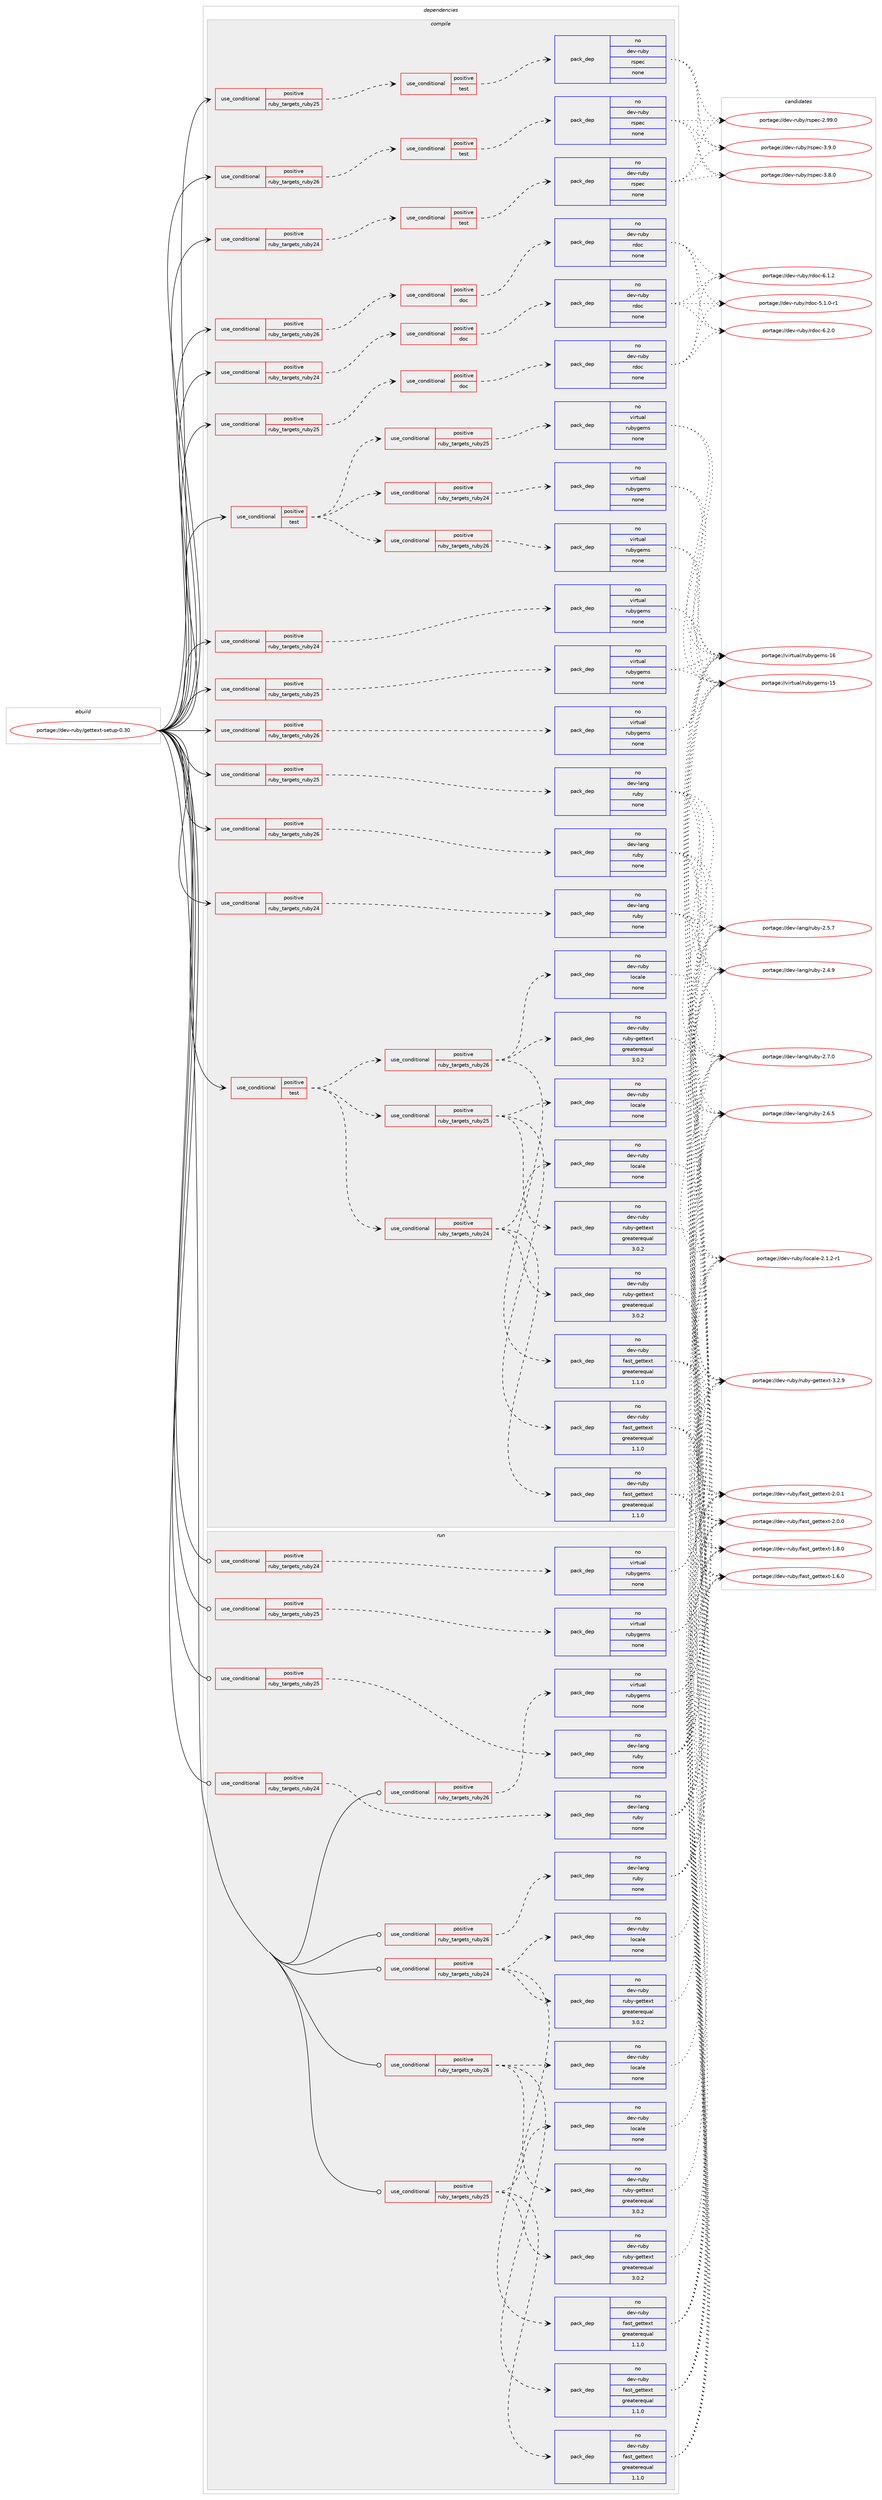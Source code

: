 digraph prolog {

# *************
# Graph options
# *************

newrank=true;
concentrate=true;
compound=true;
graph [rankdir=LR,fontname=Helvetica,fontsize=10,ranksep=1.5];#, ranksep=2.5, nodesep=0.2];
edge  [arrowhead=vee];
node  [fontname=Helvetica,fontsize=10];

# **********
# The ebuild
# **********

subgraph cluster_leftcol {
color=gray;
label=<<i>ebuild</i>>;
id [label="portage://dev-ruby/gettext-setup-0.30", color=red, width=4, href="../dev-ruby/gettext-setup-0.30.svg"];
}

# ****************
# The dependencies
# ****************

subgraph cluster_midcol {
color=gray;
label=<<i>dependencies</i>>;
subgraph cluster_compile {
fillcolor="#eeeeee";
style=filled;
label=<<i>compile</i>>;
subgraph cond86885 {
dependency355253 [label=<<TABLE BORDER="0" CELLBORDER="1" CELLSPACING="0" CELLPADDING="4"><TR><TD ROWSPAN="3" CELLPADDING="10">use_conditional</TD></TR><TR><TD>positive</TD></TR><TR><TD>ruby_targets_ruby24</TD></TR></TABLE>>, shape=none, color=red];
subgraph cond86886 {
dependency355254 [label=<<TABLE BORDER="0" CELLBORDER="1" CELLSPACING="0" CELLPADDING="4"><TR><TD ROWSPAN="3" CELLPADDING="10">use_conditional</TD></TR><TR><TD>positive</TD></TR><TR><TD>doc</TD></TR></TABLE>>, shape=none, color=red];
subgraph pack263555 {
dependency355255 [label=<<TABLE BORDER="0" CELLBORDER="1" CELLSPACING="0" CELLPADDING="4" WIDTH="220"><TR><TD ROWSPAN="6" CELLPADDING="30">pack_dep</TD></TR><TR><TD WIDTH="110">no</TD></TR><TR><TD>dev-ruby</TD></TR><TR><TD>rdoc</TD></TR><TR><TD>none</TD></TR><TR><TD></TD></TR></TABLE>>, shape=none, color=blue];
}
dependency355254:e -> dependency355255:w [weight=20,style="dashed",arrowhead="vee"];
}
dependency355253:e -> dependency355254:w [weight=20,style="dashed",arrowhead="vee"];
}
id:e -> dependency355253:w [weight=20,style="solid",arrowhead="vee"];
subgraph cond86887 {
dependency355256 [label=<<TABLE BORDER="0" CELLBORDER="1" CELLSPACING="0" CELLPADDING="4"><TR><TD ROWSPAN="3" CELLPADDING="10">use_conditional</TD></TR><TR><TD>positive</TD></TR><TR><TD>ruby_targets_ruby24</TD></TR></TABLE>>, shape=none, color=red];
subgraph cond86888 {
dependency355257 [label=<<TABLE BORDER="0" CELLBORDER="1" CELLSPACING="0" CELLPADDING="4"><TR><TD ROWSPAN="3" CELLPADDING="10">use_conditional</TD></TR><TR><TD>positive</TD></TR><TR><TD>test</TD></TR></TABLE>>, shape=none, color=red];
subgraph pack263556 {
dependency355258 [label=<<TABLE BORDER="0" CELLBORDER="1" CELLSPACING="0" CELLPADDING="4" WIDTH="220"><TR><TD ROWSPAN="6" CELLPADDING="30">pack_dep</TD></TR><TR><TD WIDTH="110">no</TD></TR><TR><TD>dev-ruby</TD></TR><TR><TD>rspec</TD></TR><TR><TD>none</TD></TR><TR><TD></TD></TR></TABLE>>, shape=none, color=blue];
}
dependency355257:e -> dependency355258:w [weight=20,style="dashed",arrowhead="vee"];
}
dependency355256:e -> dependency355257:w [weight=20,style="dashed",arrowhead="vee"];
}
id:e -> dependency355256:w [weight=20,style="solid",arrowhead="vee"];
subgraph cond86889 {
dependency355259 [label=<<TABLE BORDER="0" CELLBORDER="1" CELLSPACING="0" CELLPADDING="4"><TR><TD ROWSPAN="3" CELLPADDING="10">use_conditional</TD></TR><TR><TD>positive</TD></TR><TR><TD>ruby_targets_ruby24</TD></TR></TABLE>>, shape=none, color=red];
subgraph pack263557 {
dependency355260 [label=<<TABLE BORDER="0" CELLBORDER="1" CELLSPACING="0" CELLPADDING="4" WIDTH="220"><TR><TD ROWSPAN="6" CELLPADDING="30">pack_dep</TD></TR><TR><TD WIDTH="110">no</TD></TR><TR><TD>dev-lang</TD></TR><TR><TD>ruby</TD></TR><TR><TD>none</TD></TR><TR><TD></TD></TR></TABLE>>, shape=none, color=blue];
}
dependency355259:e -> dependency355260:w [weight=20,style="dashed",arrowhead="vee"];
}
id:e -> dependency355259:w [weight=20,style="solid",arrowhead="vee"];
subgraph cond86890 {
dependency355261 [label=<<TABLE BORDER="0" CELLBORDER="1" CELLSPACING="0" CELLPADDING="4"><TR><TD ROWSPAN="3" CELLPADDING="10">use_conditional</TD></TR><TR><TD>positive</TD></TR><TR><TD>ruby_targets_ruby24</TD></TR></TABLE>>, shape=none, color=red];
subgraph pack263558 {
dependency355262 [label=<<TABLE BORDER="0" CELLBORDER="1" CELLSPACING="0" CELLPADDING="4" WIDTH="220"><TR><TD ROWSPAN="6" CELLPADDING="30">pack_dep</TD></TR><TR><TD WIDTH="110">no</TD></TR><TR><TD>virtual</TD></TR><TR><TD>rubygems</TD></TR><TR><TD>none</TD></TR><TR><TD></TD></TR></TABLE>>, shape=none, color=blue];
}
dependency355261:e -> dependency355262:w [weight=20,style="dashed",arrowhead="vee"];
}
id:e -> dependency355261:w [weight=20,style="solid",arrowhead="vee"];
subgraph cond86891 {
dependency355263 [label=<<TABLE BORDER="0" CELLBORDER="1" CELLSPACING="0" CELLPADDING="4"><TR><TD ROWSPAN="3" CELLPADDING="10">use_conditional</TD></TR><TR><TD>positive</TD></TR><TR><TD>ruby_targets_ruby25</TD></TR></TABLE>>, shape=none, color=red];
subgraph cond86892 {
dependency355264 [label=<<TABLE BORDER="0" CELLBORDER="1" CELLSPACING="0" CELLPADDING="4"><TR><TD ROWSPAN="3" CELLPADDING="10">use_conditional</TD></TR><TR><TD>positive</TD></TR><TR><TD>doc</TD></TR></TABLE>>, shape=none, color=red];
subgraph pack263559 {
dependency355265 [label=<<TABLE BORDER="0" CELLBORDER="1" CELLSPACING="0" CELLPADDING="4" WIDTH="220"><TR><TD ROWSPAN="6" CELLPADDING="30">pack_dep</TD></TR><TR><TD WIDTH="110">no</TD></TR><TR><TD>dev-ruby</TD></TR><TR><TD>rdoc</TD></TR><TR><TD>none</TD></TR><TR><TD></TD></TR></TABLE>>, shape=none, color=blue];
}
dependency355264:e -> dependency355265:w [weight=20,style="dashed",arrowhead="vee"];
}
dependency355263:e -> dependency355264:w [weight=20,style="dashed",arrowhead="vee"];
}
id:e -> dependency355263:w [weight=20,style="solid",arrowhead="vee"];
subgraph cond86893 {
dependency355266 [label=<<TABLE BORDER="0" CELLBORDER="1" CELLSPACING="0" CELLPADDING="4"><TR><TD ROWSPAN="3" CELLPADDING="10">use_conditional</TD></TR><TR><TD>positive</TD></TR><TR><TD>ruby_targets_ruby25</TD></TR></TABLE>>, shape=none, color=red];
subgraph cond86894 {
dependency355267 [label=<<TABLE BORDER="0" CELLBORDER="1" CELLSPACING="0" CELLPADDING="4"><TR><TD ROWSPAN="3" CELLPADDING="10">use_conditional</TD></TR><TR><TD>positive</TD></TR><TR><TD>test</TD></TR></TABLE>>, shape=none, color=red];
subgraph pack263560 {
dependency355268 [label=<<TABLE BORDER="0" CELLBORDER="1" CELLSPACING="0" CELLPADDING="4" WIDTH="220"><TR><TD ROWSPAN="6" CELLPADDING="30">pack_dep</TD></TR><TR><TD WIDTH="110">no</TD></TR><TR><TD>dev-ruby</TD></TR><TR><TD>rspec</TD></TR><TR><TD>none</TD></TR><TR><TD></TD></TR></TABLE>>, shape=none, color=blue];
}
dependency355267:e -> dependency355268:w [weight=20,style="dashed",arrowhead="vee"];
}
dependency355266:e -> dependency355267:w [weight=20,style="dashed",arrowhead="vee"];
}
id:e -> dependency355266:w [weight=20,style="solid",arrowhead="vee"];
subgraph cond86895 {
dependency355269 [label=<<TABLE BORDER="0" CELLBORDER="1" CELLSPACING="0" CELLPADDING="4"><TR><TD ROWSPAN="3" CELLPADDING="10">use_conditional</TD></TR><TR><TD>positive</TD></TR><TR><TD>ruby_targets_ruby25</TD></TR></TABLE>>, shape=none, color=red];
subgraph pack263561 {
dependency355270 [label=<<TABLE BORDER="0" CELLBORDER="1" CELLSPACING="0" CELLPADDING="4" WIDTH="220"><TR><TD ROWSPAN="6" CELLPADDING="30">pack_dep</TD></TR><TR><TD WIDTH="110">no</TD></TR><TR><TD>dev-lang</TD></TR><TR><TD>ruby</TD></TR><TR><TD>none</TD></TR><TR><TD></TD></TR></TABLE>>, shape=none, color=blue];
}
dependency355269:e -> dependency355270:w [weight=20,style="dashed",arrowhead="vee"];
}
id:e -> dependency355269:w [weight=20,style="solid",arrowhead="vee"];
subgraph cond86896 {
dependency355271 [label=<<TABLE BORDER="0" CELLBORDER="1" CELLSPACING="0" CELLPADDING="4"><TR><TD ROWSPAN="3" CELLPADDING="10">use_conditional</TD></TR><TR><TD>positive</TD></TR><TR><TD>ruby_targets_ruby25</TD></TR></TABLE>>, shape=none, color=red];
subgraph pack263562 {
dependency355272 [label=<<TABLE BORDER="0" CELLBORDER="1" CELLSPACING="0" CELLPADDING="4" WIDTH="220"><TR><TD ROWSPAN="6" CELLPADDING="30">pack_dep</TD></TR><TR><TD WIDTH="110">no</TD></TR><TR><TD>virtual</TD></TR><TR><TD>rubygems</TD></TR><TR><TD>none</TD></TR><TR><TD></TD></TR></TABLE>>, shape=none, color=blue];
}
dependency355271:e -> dependency355272:w [weight=20,style="dashed",arrowhead="vee"];
}
id:e -> dependency355271:w [weight=20,style="solid",arrowhead="vee"];
subgraph cond86897 {
dependency355273 [label=<<TABLE BORDER="0" CELLBORDER="1" CELLSPACING="0" CELLPADDING="4"><TR><TD ROWSPAN="3" CELLPADDING="10">use_conditional</TD></TR><TR><TD>positive</TD></TR><TR><TD>ruby_targets_ruby26</TD></TR></TABLE>>, shape=none, color=red];
subgraph cond86898 {
dependency355274 [label=<<TABLE BORDER="0" CELLBORDER="1" CELLSPACING="0" CELLPADDING="4"><TR><TD ROWSPAN="3" CELLPADDING="10">use_conditional</TD></TR><TR><TD>positive</TD></TR><TR><TD>doc</TD></TR></TABLE>>, shape=none, color=red];
subgraph pack263563 {
dependency355275 [label=<<TABLE BORDER="0" CELLBORDER="1" CELLSPACING="0" CELLPADDING="4" WIDTH="220"><TR><TD ROWSPAN="6" CELLPADDING="30">pack_dep</TD></TR><TR><TD WIDTH="110">no</TD></TR><TR><TD>dev-ruby</TD></TR><TR><TD>rdoc</TD></TR><TR><TD>none</TD></TR><TR><TD></TD></TR></TABLE>>, shape=none, color=blue];
}
dependency355274:e -> dependency355275:w [weight=20,style="dashed",arrowhead="vee"];
}
dependency355273:e -> dependency355274:w [weight=20,style="dashed",arrowhead="vee"];
}
id:e -> dependency355273:w [weight=20,style="solid",arrowhead="vee"];
subgraph cond86899 {
dependency355276 [label=<<TABLE BORDER="0" CELLBORDER="1" CELLSPACING="0" CELLPADDING="4"><TR><TD ROWSPAN="3" CELLPADDING="10">use_conditional</TD></TR><TR><TD>positive</TD></TR><TR><TD>ruby_targets_ruby26</TD></TR></TABLE>>, shape=none, color=red];
subgraph cond86900 {
dependency355277 [label=<<TABLE BORDER="0" CELLBORDER="1" CELLSPACING="0" CELLPADDING="4"><TR><TD ROWSPAN="3" CELLPADDING="10">use_conditional</TD></TR><TR><TD>positive</TD></TR><TR><TD>test</TD></TR></TABLE>>, shape=none, color=red];
subgraph pack263564 {
dependency355278 [label=<<TABLE BORDER="0" CELLBORDER="1" CELLSPACING="0" CELLPADDING="4" WIDTH="220"><TR><TD ROWSPAN="6" CELLPADDING="30">pack_dep</TD></TR><TR><TD WIDTH="110">no</TD></TR><TR><TD>dev-ruby</TD></TR><TR><TD>rspec</TD></TR><TR><TD>none</TD></TR><TR><TD></TD></TR></TABLE>>, shape=none, color=blue];
}
dependency355277:e -> dependency355278:w [weight=20,style="dashed",arrowhead="vee"];
}
dependency355276:e -> dependency355277:w [weight=20,style="dashed",arrowhead="vee"];
}
id:e -> dependency355276:w [weight=20,style="solid",arrowhead="vee"];
subgraph cond86901 {
dependency355279 [label=<<TABLE BORDER="0" CELLBORDER="1" CELLSPACING="0" CELLPADDING="4"><TR><TD ROWSPAN="3" CELLPADDING="10">use_conditional</TD></TR><TR><TD>positive</TD></TR><TR><TD>ruby_targets_ruby26</TD></TR></TABLE>>, shape=none, color=red];
subgraph pack263565 {
dependency355280 [label=<<TABLE BORDER="0" CELLBORDER="1" CELLSPACING="0" CELLPADDING="4" WIDTH="220"><TR><TD ROWSPAN="6" CELLPADDING="30">pack_dep</TD></TR><TR><TD WIDTH="110">no</TD></TR><TR><TD>dev-lang</TD></TR><TR><TD>ruby</TD></TR><TR><TD>none</TD></TR><TR><TD></TD></TR></TABLE>>, shape=none, color=blue];
}
dependency355279:e -> dependency355280:w [weight=20,style="dashed",arrowhead="vee"];
}
id:e -> dependency355279:w [weight=20,style="solid",arrowhead="vee"];
subgraph cond86902 {
dependency355281 [label=<<TABLE BORDER="0" CELLBORDER="1" CELLSPACING="0" CELLPADDING="4"><TR><TD ROWSPAN="3" CELLPADDING="10">use_conditional</TD></TR><TR><TD>positive</TD></TR><TR><TD>ruby_targets_ruby26</TD></TR></TABLE>>, shape=none, color=red];
subgraph pack263566 {
dependency355282 [label=<<TABLE BORDER="0" CELLBORDER="1" CELLSPACING="0" CELLPADDING="4" WIDTH="220"><TR><TD ROWSPAN="6" CELLPADDING="30">pack_dep</TD></TR><TR><TD WIDTH="110">no</TD></TR><TR><TD>virtual</TD></TR><TR><TD>rubygems</TD></TR><TR><TD>none</TD></TR><TR><TD></TD></TR></TABLE>>, shape=none, color=blue];
}
dependency355281:e -> dependency355282:w [weight=20,style="dashed",arrowhead="vee"];
}
id:e -> dependency355281:w [weight=20,style="solid",arrowhead="vee"];
subgraph cond86903 {
dependency355283 [label=<<TABLE BORDER="0" CELLBORDER="1" CELLSPACING="0" CELLPADDING="4"><TR><TD ROWSPAN="3" CELLPADDING="10">use_conditional</TD></TR><TR><TD>positive</TD></TR><TR><TD>test</TD></TR></TABLE>>, shape=none, color=red];
subgraph cond86904 {
dependency355284 [label=<<TABLE BORDER="0" CELLBORDER="1" CELLSPACING="0" CELLPADDING="4"><TR><TD ROWSPAN="3" CELLPADDING="10">use_conditional</TD></TR><TR><TD>positive</TD></TR><TR><TD>ruby_targets_ruby24</TD></TR></TABLE>>, shape=none, color=red];
subgraph pack263567 {
dependency355285 [label=<<TABLE BORDER="0" CELLBORDER="1" CELLSPACING="0" CELLPADDING="4" WIDTH="220"><TR><TD ROWSPAN="6" CELLPADDING="30">pack_dep</TD></TR><TR><TD WIDTH="110">no</TD></TR><TR><TD>dev-ruby</TD></TR><TR><TD>fast_gettext</TD></TR><TR><TD>greaterequal</TD></TR><TR><TD>1.1.0</TD></TR></TABLE>>, shape=none, color=blue];
}
dependency355284:e -> dependency355285:w [weight=20,style="dashed",arrowhead="vee"];
subgraph pack263568 {
dependency355286 [label=<<TABLE BORDER="0" CELLBORDER="1" CELLSPACING="0" CELLPADDING="4" WIDTH="220"><TR><TD ROWSPAN="6" CELLPADDING="30">pack_dep</TD></TR><TR><TD WIDTH="110">no</TD></TR><TR><TD>dev-ruby</TD></TR><TR><TD>ruby-gettext</TD></TR><TR><TD>greaterequal</TD></TR><TR><TD>3.0.2</TD></TR></TABLE>>, shape=none, color=blue];
}
dependency355284:e -> dependency355286:w [weight=20,style="dashed",arrowhead="vee"];
subgraph pack263569 {
dependency355287 [label=<<TABLE BORDER="0" CELLBORDER="1" CELLSPACING="0" CELLPADDING="4" WIDTH="220"><TR><TD ROWSPAN="6" CELLPADDING="30">pack_dep</TD></TR><TR><TD WIDTH="110">no</TD></TR><TR><TD>dev-ruby</TD></TR><TR><TD>locale</TD></TR><TR><TD>none</TD></TR><TR><TD></TD></TR></TABLE>>, shape=none, color=blue];
}
dependency355284:e -> dependency355287:w [weight=20,style="dashed",arrowhead="vee"];
}
dependency355283:e -> dependency355284:w [weight=20,style="dashed",arrowhead="vee"];
subgraph cond86905 {
dependency355288 [label=<<TABLE BORDER="0" CELLBORDER="1" CELLSPACING="0" CELLPADDING="4"><TR><TD ROWSPAN="3" CELLPADDING="10">use_conditional</TD></TR><TR><TD>positive</TD></TR><TR><TD>ruby_targets_ruby25</TD></TR></TABLE>>, shape=none, color=red];
subgraph pack263570 {
dependency355289 [label=<<TABLE BORDER="0" CELLBORDER="1" CELLSPACING="0" CELLPADDING="4" WIDTH="220"><TR><TD ROWSPAN="6" CELLPADDING="30">pack_dep</TD></TR><TR><TD WIDTH="110">no</TD></TR><TR><TD>dev-ruby</TD></TR><TR><TD>fast_gettext</TD></TR><TR><TD>greaterequal</TD></TR><TR><TD>1.1.0</TD></TR></TABLE>>, shape=none, color=blue];
}
dependency355288:e -> dependency355289:w [weight=20,style="dashed",arrowhead="vee"];
subgraph pack263571 {
dependency355290 [label=<<TABLE BORDER="0" CELLBORDER="1" CELLSPACING="0" CELLPADDING="4" WIDTH="220"><TR><TD ROWSPAN="6" CELLPADDING="30">pack_dep</TD></TR><TR><TD WIDTH="110">no</TD></TR><TR><TD>dev-ruby</TD></TR><TR><TD>ruby-gettext</TD></TR><TR><TD>greaterequal</TD></TR><TR><TD>3.0.2</TD></TR></TABLE>>, shape=none, color=blue];
}
dependency355288:e -> dependency355290:w [weight=20,style="dashed",arrowhead="vee"];
subgraph pack263572 {
dependency355291 [label=<<TABLE BORDER="0" CELLBORDER="1" CELLSPACING="0" CELLPADDING="4" WIDTH="220"><TR><TD ROWSPAN="6" CELLPADDING="30">pack_dep</TD></TR><TR><TD WIDTH="110">no</TD></TR><TR><TD>dev-ruby</TD></TR><TR><TD>locale</TD></TR><TR><TD>none</TD></TR><TR><TD></TD></TR></TABLE>>, shape=none, color=blue];
}
dependency355288:e -> dependency355291:w [weight=20,style="dashed",arrowhead="vee"];
}
dependency355283:e -> dependency355288:w [weight=20,style="dashed",arrowhead="vee"];
subgraph cond86906 {
dependency355292 [label=<<TABLE BORDER="0" CELLBORDER="1" CELLSPACING="0" CELLPADDING="4"><TR><TD ROWSPAN="3" CELLPADDING="10">use_conditional</TD></TR><TR><TD>positive</TD></TR><TR><TD>ruby_targets_ruby26</TD></TR></TABLE>>, shape=none, color=red];
subgraph pack263573 {
dependency355293 [label=<<TABLE BORDER="0" CELLBORDER="1" CELLSPACING="0" CELLPADDING="4" WIDTH="220"><TR><TD ROWSPAN="6" CELLPADDING="30">pack_dep</TD></TR><TR><TD WIDTH="110">no</TD></TR><TR><TD>dev-ruby</TD></TR><TR><TD>fast_gettext</TD></TR><TR><TD>greaterequal</TD></TR><TR><TD>1.1.0</TD></TR></TABLE>>, shape=none, color=blue];
}
dependency355292:e -> dependency355293:w [weight=20,style="dashed",arrowhead="vee"];
subgraph pack263574 {
dependency355294 [label=<<TABLE BORDER="0" CELLBORDER="1" CELLSPACING="0" CELLPADDING="4" WIDTH="220"><TR><TD ROWSPAN="6" CELLPADDING="30">pack_dep</TD></TR><TR><TD WIDTH="110">no</TD></TR><TR><TD>dev-ruby</TD></TR><TR><TD>ruby-gettext</TD></TR><TR><TD>greaterequal</TD></TR><TR><TD>3.0.2</TD></TR></TABLE>>, shape=none, color=blue];
}
dependency355292:e -> dependency355294:w [weight=20,style="dashed",arrowhead="vee"];
subgraph pack263575 {
dependency355295 [label=<<TABLE BORDER="0" CELLBORDER="1" CELLSPACING="0" CELLPADDING="4" WIDTH="220"><TR><TD ROWSPAN="6" CELLPADDING="30">pack_dep</TD></TR><TR><TD WIDTH="110">no</TD></TR><TR><TD>dev-ruby</TD></TR><TR><TD>locale</TD></TR><TR><TD>none</TD></TR><TR><TD></TD></TR></TABLE>>, shape=none, color=blue];
}
dependency355292:e -> dependency355295:w [weight=20,style="dashed",arrowhead="vee"];
}
dependency355283:e -> dependency355292:w [weight=20,style="dashed",arrowhead="vee"];
}
id:e -> dependency355283:w [weight=20,style="solid",arrowhead="vee"];
subgraph cond86907 {
dependency355296 [label=<<TABLE BORDER="0" CELLBORDER="1" CELLSPACING="0" CELLPADDING="4"><TR><TD ROWSPAN="3" CELLPADDING="10">use_conditional</TD></TR><TR><TD>positive</TD></TR><TR><TD>test</TD></TR></TABLE>>, shape=none, color=red];
subgraph cond86908 {
dependency355297 [label=<<TABLE BORDER="0" CELLBORDER="1" CELLSPACING="0" CELLPADDING="4"><TR><TD ROWSPAN="3" CELLPADDING="10">use_conditional</TD></TR><TR><TD>positive</TD></TR><TR><TD>ruby_targets_ruby24</TD></TR></TABLE>>, shape=none, color=red];
subgraph pack263576 {
dependency355298 [label=<<TABLE BORDER="0" CELLBORDER="1" CELLSPACING="0" CELLPADDING="4" WIDTH="220"><TR><TD ROWSPAN="6" CELLPADDING="30">pack_dep</TD></TR><TR><TD WIDTH="110">no</TD></TR><TR><TD>virtual</TD></TR><TR><TD>rubygems</TD></TR><TR><TD>none</TD></TR><TR><TD></TD></TR></TABLE>>, shape=none, color=blue];
}
dependency355297:e -> dependency355298:w [weight=20,style="dashed",arrowhead="vee"];
}
dependency355296:e -> dependency355297:w [weight=20,style="dashed",arrowhead="vee"];
subgraph cond86909 {
dependency355299 [label=<<TABLE BORDER="0" CELLBORDER="1" CELLSPACING="0" CELLPADDING="4"><TR><TD ROWSPAN="3" CELLPADDING="10">use_conditional</TD></TR><TR><TD>positive</TD></TR><TR><TD>ruby_targets_ruby25</TD></TR></TABLE>>, shape=none, color=red];
subgraph pack263577 {
dependency355300 [label=<<TABLE BORDER="0" CELLBORDER="1" CELLSPACING="0" CELLPADDING="4" WIDTH="220"><TR><TD ROWSPAN="6" CELLPADDING="30">pack_dep</TD></TR><TR><TD WIDTH="110">no</TD></TR><TR><TD>virtual</TD></TR><TR><TD>rubygems</TD></TR><TR><TD>none</TD></TR><TR><TD></TD></TR></TABLE>>, shape=none, color=blue];
}
dependency355299:e -> dependency355300:w [weight=20,style="dashed",arrowhead="vee"];
}
dependency355296:e -> dependency355299:w [weight=20,style="dashed",arrowhead="vee"];
subgraph cond86910 {
dependency355301 [label=<<TABLE BORDER="0" CELLBORDER="1" CELLSPACING="0" CELLPADDING="4"><TR><TD ROWSPAN="3" CELLPADDING="10">use_conditional</TD></TR><TR><TD>positive</TD></TR><TR><TD>ruby_targets_ruby26</TD></TR></TABLE>>, shape=none, color=red];
subgraph pack263578 {
dependency355302 [label=<<TABLE BORDER="0" CELLBORDER="1" CELLSPACING="0" CELLPADDING="4" WIDTH="220"><TR><TD ROWSPAN="6" CELLPADDING="30">pack_dep</TD></TR><TR><TD WIDTH="110">no</TD></TR><TR><TD>virtual</TD></TR><TR><TD>rubygems</TD></TR><TR><TD>none</TD></TR><TR><TD></TD></TR></TABLE>>, shape=none, color=blue];
}
dependency355301:e -> dependency355302:w [weight=20,style="dashed",arrowhead="vee"];
}
dependency355296:e -> dependency355301:w [weight=20,style="dashed",arrowhead="vee"];
}
id:e -> dependency355296:w [weight=20,style="solid",arrowhead="vee"];
}
subgraph cluster_compileandrun {
fillcolor="#eeeeee";
style=filled;
label=<<i>compile and run</i>>;
}
subgraph cluster_run {
fillcolor="#eeeeee";
style=filled;
label=<<i>run</i>>;
subgraph cond86911 {
dependency355303 [label=<<TABLE BORDER="0" CELLBORDER="1" CELLSPACING="0" CELLPADDING="4"><TR><TD ROWSPAN="3" CELLPADDING="10">use_conditional</TD></TR><TR><TD>positive</TD></TR><TR><TD>ruby_targets_ruby24</TD></TR></TABLE>>, shape=none, color=red];
subgraph pack263579 {
dependency355304 [label=<<TABLE BORDER="0" CELLBORDER="1" CELLSPACING="0" CELLPADDING="4" WIDTH="220"><TR><TD ROWSPAN="6" CELLPADDING="30">pack_dep</TD></TR><TR><TD WIDTH="110">no</TD></TR><TR><TD>dev-lang</TD></TR><TR><TD>ruby</TD></TR><TR><TD>none</TD></TR><TR><TD></TD></TR></TABLE>>, shape=none, color=blue];
}
dependency355303:e -> dependency355304:w [weight=20,style="dashed",arrowhead="vee"];
}
id:e -> dependency355303:w [weight=20,style="solid",arrowhead="odot"];
subgraph cond86912 {
dependency355305 [label=<<TABLE BORDER="0" CELLBORDER="1" CELLSPACING="0" CELLPADDING="4"><TR><TD ROWSPAN="3" CELLPADDING="10">use_conditional</TD></TR><TR><TD>positive</TD></TR><TR><TD>ruby_targets_ruby24</TD></TR></TABLE>>, shape=none, color=red];
subgraph pack263580 {
dependency355306 [label=<<TABLE BORDER="0" CELLBORDER="1" CELLSPACING="0" CELLPADDING="4" WIDTH="220"><TR><TD ROWSPAN="6" CELLPADDING="30">pack_dep</TD></TR><TR><TD WIDTH="110">no</TD></TR><TR><TD>dev-ruby</TD></TR><TR><TD>fast_gettext</TD></TR><TR><TD>greaterequal</TD></TR><TR><TD>1.1.0</TD></TR></TABLE>>, shape=none, color=blue];
}
dependency355305:e -> dependency355306:w [weight=20,style="dashed",arrowhead="vee"];
subgraph pack263581 {
dependency355307 [label=<<TABLE BORDER="0" CELLBORDER="1" CELLSPACING="0" CELLPADDING="4" WIDTH="220"><TR><TD ROWSPAN="6" CELLPADDING="30">pack_dep</TD></TR><TR><TD WIDTH="110">no</TD></TR><TR><TD>dev-ruby</TD></TR><TR><TD>ruby-gettext</TD></TR><TR><TD>greaterequal</TD></TR><TR><TD>3.0.2</TD></TR></TABLE>>, shape=none, color=blue];
}
dependency355305:e -> dependency355307:w [weight=20,style="dashed",arrowhead="vee"];
subgraph pack263582 {
dependency355308 [label=<<TABLE BORDER="0" CELLBORDER="1" CELLSPACING="0" CELLPADDING="4" WIDTH="220"><TR><TD ROWSPAN="6" CELLPADDING="30">pack_dep</TD></TR><TR><TD WIDTH="110">no</TD></TR><TR><TD>dev-ruby</TD></TR><TR><TD>locale</TD></TR><TR><TD>none</TD></TR><TR><TD></TD></TR></TABLE>>, shape=none, color=blue];
}
dependency355305:e -> dependency355308:w [weight=20,style="dashed",arrowhead="vee"];
}
id:e -> dependency355305:w [weight=20,style="solid",arrowhead="odot"];
subgraph cond86913 {
dependency355309 [label=<<TABLE BORDER="0" CELLBORDER="1" CELLSPACING="0" CELLPADDING="4"><TR><TD ROWSPAN="3" CELLPADDING="10">use_conditional</TD></TR><TR><TD>positive</TD></TR><TR><TD>ruby_targets_ruby24</TD></TR></TABLE>>, shape=none, color=red];
subgraph pack263583 {
dependency355310 [label=<<TABLE BORDER="0" CELLBORDER="1" CELLSPACING="0" CELLPADDING="4" WIDTH="220"><TR><TD ROWSPAN="6" CELLPADDING="30">pack_dep</TD></TR><TR><TD WIDTH="110">no</TD></TR><TR><TD>virtual</TD></TR><TR><TD>rubygems</TD></TR><TR><TD>none</TD></TR><TR><TD></TD></TR></TABLE>>, shape=none, color=blue];
}
dependency355309:e -> dependency355310:w [weight=20,style="dashed",arrowhead="vee"];
}
id:e -> dependency355309:w [weight=20,style="solid",arrowhead="odot"];
subgraph cond86914 {
dependency355311 [label=<<TABLE BORDER="0" CELLBORDER="1" CELLSPACING="0" CELLPADDING="4"><TR><TD ROWSPAN="3" CELLPADDING="10">use_conditional</TD></TR><TR><TD>positive</TD></TR><TR><TD>ruby_targets_ruby25</TD></TR></TABLE>>, shape=none, color=red];
subgraph pack263584 {
dependency355312 [label=<<TABLE BORDER="0" CELLBORDER="1" CELLSPACING="0" CELLPADDING="4" WIDTH="220"><TR><TD ROWSPAN="6" CELLPADDING="30">pack_dep</TD></TR><TR><TD WIDTH="110">no</TD></TR><TR><TD>dev-lang</TD></TR><TR><TD>ruby</TD></TR><TR><TD>none</TD></TR><TR><TD></TD></TR></TABLE>>, shape=none, color=blue];
}
dependency355311:e -> dependency355312:w [weight=20,style="dashed",arrowhead="vee"];
}
id:e -> dependency355311:w [weight=20,style="solid",arrowhead="odot"];
subgraph cond86915 {
dependency355313 [label=<<TABLE BORDER="0" CELLBORDER="1" CELLSPACING="0" CELLPADDING="4"><TR><TD ROWSPAN="3" CELLPADDING="10">use_conditional</TD></TR><TR><TD>positive</TD></TR><TR><TD>ruby_targets_ruby25</TD></TR></TABLE>>, shape=none, color=red];
subgraph pack263585 {
dependency355314 [label=<<TABLE BORDER="0" CELLBORDER="1" CELLSPACING="0" CELLPADDING="4" WIDTH="220"><TR><TD ROWSPAN="6" CELLPADDING="30">pack_dep</TD></TR><TR><TD WIDTH="110">no</TD></TR><TR><TD>dev-ruby</TD></TR><TR><TD>fast_gettext</TD></TR><TR><TD>greaterequal</TD></TR><TR><TD>1.1.0</TD></TR></TABLE>>, shape=none, color=blue];
}
dependency355313:e -> dependency355314:w [weight=20,style="dashed",arrowhead="vee"];
subgraph pack263586 {
dependency355315 [label=<<TABLE BORDER="0" CELLBORDER="1" CELLSPACING="0" CELLPADDING="4" WIDTH="220"><TR><TD ROWSPAN="6" CELLPADDING="30">pack_dep</TD></TR><TR><TD WIDTH="110">no</TD></TR><TR><TD>dev-ruby</TD></TR><TR><TD>ruby-gettext</TD></TR><TR><TD>greaterequal</TD></TR><TR><TD>3.0.2</TD></TR></TABLE>>, shape=none, color=blue];
}
dependency355313:e -> dependency355315:w [weight=20,style="dashed",arrowhead="vee"];
subgraph pack263587 {
dependency355316 [label=<<TABLE BORDER="0" CELLBORDER="1" CELLSPACING="0" CELLPADDING="4" WIDTH="220"><TR><TD ROWSPAN="6" CELLPADDING="30">pack_dep</TD></TR><TR><TD WIDTH="110">no</TD></TR><TR><TD>dev-ruby</TD></TR><TR><TD>locale</TD></TR><TR><TD>none</TD></TR><TR><TD></TD></TR></TABLE>>, shape=none, color=blue];
}
dependency355313:e -> dependency355316:w [weight=20,style="dashed",arrowhead="vee"];
}
id:e -> dependency355313:w [weight=20,style="solid",arrowhead="odot"];
subgraph cond86916 {
dependency355317 [label=<<TABLE BORDER="0" CELLBORDER="1" CELLSPACING="0" CELLPADDING="4"><TR><TD ROWSPAN="3" CELLPADDING="10">use_conditional</TD></TR><TR><TD>positive</TD></TR><TR><TD>ruby_targets_ruby25</TD></TR></TABLE>>, shape=none, color=red];
subgraph pack263588 {
dependency355318 [label=<<TABLE BORDER="0" CELLBORDER="1" CELLSPACING="0" CELLPADDING="4" WIDTH="220"><TR><TD ROWSPAN="6" CELLPADDING="30">pack_dep</TD></TR><TR><TD WIDTH="110">no</TD></TR><TR><TD>virtual</TD></TR><TR><TD>rubygems</TD></TR><TR><TD>none</TD></TR><TR><TD></TD></TR></TABLE>>, shape=none, color=blue];
}
dependency355317:e -> dependency355318:w [weight=20,style="dashed",arrowhead="vee"];
}
id:e -> dependency355317:w [weight=20,style="solid",arrowhead="odot"];
subgraph cond86917 {
dependency355319 [label=<<TABLE BORDER="0" CELLBORDER="1" CELLSPACING="0" CELLPADDING="4"><TR><TD ROWSPAN="3" CELLPADDING="10">use_conditional</TD></TR><TR><TD>positive</TD></TR><TR><TD>ruby_targets_ruby26</TD></TR></TABLE>>, shape=none, color=red];
subgraph pack263589 {
dependency355320 [label=<<TABLE BORDER="0" CELLBORDER="1" CELLSPACING="0" CELLPADDING="4" WIDTH="220"><TR><TD ROWSPAN="6" CELLPADDING="30">pack_dep</TD></TR><TR><TD WIDTH="110">no</TD></TR><TR><TD>dev-lang</TD></TR><TR><TD>ruby</TD></TR><TR><TD>none</TD></TR><TR><TD></TD></TR></TABLE>>, shape=none, color=blue];
}
dependency355319:e -> dependency355320:w [weight=20,style="dashed",arrowhead="vee"];
}
id:e -> dependency355319:w [weight=20,style="solid",arrowhead="odot"];
subgraph cond86918 {
dependency355321 [label=<<TABLE BORDER="0" CELLBORDER="1" CELLSPACING="0" CELLPADDING="4"><TR><TD ROWSPAN="3" CELLPADDING="10">use_conditional</TD></TR><TR><TD>positive</TD></TR><TR><TD>ruby_targets_ruby26</TD></TR></TABLE>>, shape=none, color=red];
subgraph pack263590 {
dependency355322 [label=<<TABLE BORDER="0" CELLBORDER="1" CELLSPACING="0" CELLPADDING="4" WIDTH="220"><TR><TD ROWSPAN="6" CELLPADDING="30">pack_dep</TD></TR><TR><TD WIDTH="110">no</TD></TR><TR><TD>dev-ruby</TD></TR><TR><TD>fast_gettext</TD></TR><TR><TD>greaterequal</TD></TR><TR><TD>1.1.0</TD></TR></TABLE>>, shape=none, color=blue];
}
dependency355321:e -> dependency355322:w [weight=20,style="dashed",arrowhead="vee"];
subgraph pack263591 {
dependency355323 [label=<<TABLE BORDER="0" CELLBORDER="1" CELLSPACING="0" CELLPADDING="4" WIDTH="220"><TR><TD ROWSPAN="6" CELLPADDING="30">pack_dep</TD></TR><TR><TD WIDTH="110">no</TD></TR><TR><TD>dev-ruby</TD></TR><TR><TD>ruby-gettext</TD></TR><TR><TD>greaterequal</TD></TR><TR><TD>3.0.2</TD></TR></TABLE>>, shape=none, color=blue];
}
dependency355321:e -> dependency355323:w [weight=20,style="dashed",arrowhead="vee"];
subgraph pack263592 {
dependency355324 [label=<<TABLE BORDER="0" CELLBORDER="1" CELLSPACING="0" CELLPADDING="4" WIDTH="220"><TR><TD ROWSPAN="6" CELLPADDING="30">pack_dep</TD></TR><TR><TD WIDTH="110">no</TD></TR><TR><TD>dev-ruby</TD></TR><TR><TD>locale</TD></TR><TR><TD>none</TD></TR><TR><TD></TD></TR></TABLE>>, shape=none, color=blue];
}
dependency355321:e -> dependency355324:w [weight=20,style="dashed",arrowhead="vee"];
}
id:e -> dependency355321:w [weight=20,style="solid",arrowhead="odot"];
subgraph cond86919 {
dependency355325 [label=<<TABLE BORDER="0" CELLBORDER="1" CELLSPACING="0" CELLPADDING="4"><TR><TD ROWSPAN="3" CELLPADDING="10">use_conditional</TD></TR><TR><TD>positive</TD></TR><TR><TD>ruby_targets_ruby26</TD></TR></TABLE>>, shape=none, color=red];
subgraph pack263593 {
dependency355326 [label=<<TABLE BORDER="0" CELLBORDER="1" CELLSPACING="0" CELLPADDING="4" WIDTH="220"><TR><TD ROWSPAN="6" CELLPADDING="30">pack_dep</TD></TR><TR><TD WIDTH="110">no</TD></TR><TR><TD>virtual</TD></TR><TR><TD>rubygems</TD></TR><TR><TD>none</TD></TR><TR><TD></TD></TR></TABLE>>, shape=none, color=blue];
}
dependency355325:e -> dependency355326:w [weight=20,style="dashed",arrowhead="vee"];
}
id:e -> dependency355325:w [weight=20,style="solid",arrowhead="odot"];
}
}

# **************
# The candidates
# **************

subgraph cluster_choices {
rank=same;
color=gray;
label=<<i>candidates</i>>;

subgraph choice263555 {
color=black;
nodesep=1;
choice10010111845114117981214711410011199455446504648 [label="portage://dev-ruby/rdoc-6.2.0", color=red, width=4,href="../dev-ruby/rdoc-6.2.0.svg"];
choice10010111845114117981214711410011199455446494650 [label="portage://dev-ruby/rdoc-6.1.2", color=red, width=4,href="../dev-ruby/rdoc-6.1.2.svg"];
choice100101118451141179812147114100111994553464946484511449 [label="portage://dev-ruby/rdoc-5.1.0-r1", color=red, width=4,href="../dev-ruby/rdoc-5.1.0-r1.svg"];
dependency355255:e -> choice10010111845114117981214711410011199455446504648:w [style=dotted,weight="100"];
dependency355255:e -> choice10010111845114117981214711410011199455446494650:w [style=dotted,weight="100"];
dependency355255:e -> choice100101118451141179812147114100111994553464946484511449:w [style=dotted,weight="100"];
}
subgraph choice263556 {
color=black;
nodesep=1;
choice10010111845114117981214711411511210199455146574648 [label="portage://dev-ruby/rspec-3.9.0", color=red, width=4,href="../dev-ruby/rspec-3.9.0.svg"];
choice10010111845114117981214711411511210199455146564648 [label="portage://dev-ruby/rspec-3.8.0", color=red, width=4,href="../dev-ruby/rspec-3.8.0.svg"];
choice1001011184511411798121471141151121019945504657574648 [label="portage://dev-ruby/rspec-2.99.0", color=red, width=4,href="../dev-ruby/rspec-2.99.0.svg"];
dependency355258:e -> choice10010111845114117981214711411511210199455146574648:w [style=dotted,weight="100"];
dependency355258:e -> choice10010111845114117981214711411511210199455146564648:w [style=dotted,weight="100"];
dependency355258:e -> choice1001011184511411798121471141151121019945504657574648:w [style=dotted,weight="100"];
}
subgraph choice263557 {
color=black;
nodesep=1;
choice10010111845108971101034711411798121455046554648 [label="portage://dev-lang/ruby-2.7.0", color=red, width=4,href="../dev-lang/ruby-2.7.0.svg"];
choice10010111845108971101034711411798121455046544653 [label="portage://dev-lang/ruby-2.6.5", color=red, width=4,href="../dev-lang/ruby-2.6.5.svg"];
choice10010111845108971101034711411798121455046534655 [label="portage://dev-lang/ruby-2.5.7", color=red, width=4,href="../dev-lang/ruby-2.5.7.svg"];
choice10010111845108971101034711411798121455046524657 [label="portage://dev-lang/ruby-2.4.9", color=red, width=4,href="../dev-lang/ruby-2.4.9.svg"];
dependency355260:e -> choice10010111845108971101034711411798121455046554648:w [style=dotted,weight="100"];
dependency355260:e -> choice10010111845108971101034711411798121455046544653:w [style=dotted,weight="100"];
dependency355260:e -> choice10010111845108971101034711411798121455046534655:w [style=dotted,weight="100"];
dependency355260:e -> choice10010111845108971101034711411798121455046524657:w [style=dotted,weight="100"];
}
subgraph choice263558 {
color=black;
nodesep=1;
choice118105114116117971084711411798121103101109115454954 [label="portage://virtual/rubygems-16", color=red, width=4,href="../virtual/rubygems-16.svg"];
choice118105114116117971084711411798121103101109115454953 [label="portage://virtual/rubygems-15", color=red, width=4,href="../virtual/rubygems-15.svg"];
dependency355262:e -> choice118105114116117971084711411798121103101109115454954:w [style=dotted,weight="100"];
dependency355262:e -> choice118105114116117971084711411798121103101109115454953:w [style=dotted,weight="100"];
}
subgraph choice263559 {
color=black;
nodesep=1;
choice10010111845114117981214711410011199455446504648 [label="portage://dev-ruby/rdoc-6.2.0", color=red, width=4,href="../dev-ruby/rdoc-6.2.0.svg"];
choice10010111845114117981214711410011199455446494650 [label="portage://dev-ruby/rdoc-6.1.2", color=red, width=4,href="../dev-ruby/rdoc-6.1.2.svg"];
choice100101118451141179812147114100111994553464946484511449 [label="portage://dev-ruby/rdoc-5.1.0-r1", color=red, width=4,href="../dev-ruby/rdoc-5.1.0-r1.svg"];
dependency355265:e -> choice10010111845114117981214711410011199455446504648:w [style=dotted,weight="100"];
dependency355265:e -> choice10010111845114117981214711410011199455446494650:w [style=dotted,weight="100"];
dependency355265:e -> choice100101118451141179812147114100111994553464946484511449:w [style=dotted,weight="100"];
}
subgraph choice263560 {
color=black;
nodesep=1;
choice10010111845114117981214711411511210199455146574648 [label="portage://dev-ruby/rspec-3.9.0", color=red, width=4,href="../dev-ruby/rspec-3.9.0.svg"];
choice10010111845114117981214711411511210199455146564648 [label="portage://dev-ruby/rspec-3.8.0", color=red, width=4,href="../dev-ruby/rspec-3.8.0.svg"];
choice1001011184511411798121471141151121019945504657574648 [label="portage://dev-ruby/rspec-2.99.0", color=red, width=4,href="../dev-ruby/rspec-2.99.0.svg"];
dependency355268:e -> choice10010111845114117981214711411511210199455146574648:w [style=dotted,weight="100"];
dependency355268:e -> choice10010111845114117981214711411511210199455146564648:w [style=dotted,weight="100"];
dependency355268:e -> choice1001011184511411798121471141151121019945504657574648:w [style=dotted,weight="100"];
}
subgraph choice263561 {
color=black;
nodesep=1;
choice10010111845108971101034711411798121455046554648 [label="portage://dev-lang/ruby-2.7.0", color=red, width=4,href="../dev-lang/ruby-2.7.0.svg"];
choice10010111845108971101034711411798121455046544653 [label="portage://dev-lang/ruby-2.6.5", color=red, width=4,href="../dev-lang/ruby-2.6.5.svg"];
choice10010111845108971101034711411798121455046534655 [label="portage://dev-lang/ruby-2.5.7", color=red, width=4,href="../dev-lang/ruby-2.5.7.svg"];
choice10010111845108971101034711411798121455046524657 [label="portage://dev-lang/ruby-2.4.9", color=red, width=4,href="../dev-lang/ruby-2.4.9.svg"];
dependency355270:e -> choice10010111845108971101034711411798121455046554648:w [style=dotted,weight="100"];
dependency355270:e -> choice10010111845108971101034711411798121455046544653:w [style=dotted,weight="100"];
dependency355270:e -> choice10010111845108971101034711411798121455046534655:w [style=dotted,weight="100"];
dependency355270:e -> choice10010111845108971101034711411798121455046524657:w [style=dotted,weight="100"];
}
subgraph choice263562 {
color=black;
nodesep=1;
choice118105114116117971084711411798121103101109115454954 [label="portage://virtual/rubygems-16", color=red, width=4,href="../virtual/rubygems-16.svg"];
choice118105114116117971084711411798121103101109115454953 [label="portage://virtual/rubygems-15", color=red, width=4,href="../virtual/rubygems-15.svg"];
dependency355272:e -> choice118105114116117971084711411798121103101109115454954:w [style=dotted,weight="100"];
dependency355272:e -> choice118105114116117971084711411798121103101109115454953:w [style=dotted,weight="100"];
}
subgraph choice263563 {
color=black;
nodesep=1;
choice10010111845114117981214711410011199455446504648 [label="portage://dev-ruby/rdoc-6.2.0", color=red, width=4,href="../dev-ruby/rdoc-6.2.0.svg"];
choice10010111845114117981214711410011199455446494650 [label="portage://dev-ruby/rdoc-6.1.2", color=red, width=4,href="../dev-ruby/rdoc-6.1.2.svg"];
choice100101118451141179812147114100111994553464946484511449 [label="portage://dev-ruby/rdoc-5.1.0-r1", color=red, width=4,href="../dev-ruby/rdoc-5.1.0-r1.svg"];
dependency355275:e -> choice10010111845114117981214711410011199455446504648:w [style=dotted,weight="100"];
dependency355275:e -> choice10010111845114117981214711410011199455446494650:w [style=dotted,weight="100"];
dependency355275:e -> choice100101118451141179812147114100111994553464946484511449:w [style=dotted,weight="100"];
}
subgraph choice263564 {
color=black;
nodesep=1;
choice10010111845114117981214711411511210199455146574648 [label="portage://dev-ruby/rspec-3.9.0", color=red, width=4,href="../dev-ruby/rspec-3.9.0.svg"];
choice10010111845114117981214711411511210199455146564648 [label="portage://dev-ruby/rspec-3.8.0", color=red, width=4,href="../dev-ruby/rspec-3.8.0.svg"];
choice1001011184511411798121471141151121019945504657574648 [label="portage://dev-ruby/rspec-2.99.0", color=red, width=4,href="../dev-ruby/rspec-2.99.0.svg"];
dependency355278:e -> choice10010111845114117981214711411511210199455146574648:w [style=dotted,weight="100"];
dependency355278:e -> choice10010111845114117981214711411511210199455146564648:w [style=dotted,weight="100"];
dependency355278:e -> choice1001011184511411798121471141151121019945504657574648:w [style=dotted,weight="100"];
}
subgraph choice263565 {
color=black;
nodesep=1;
choice10010111845108971101034711411798121455046554648 [label="portage://dev-lang/ruby-2.7.0", color=red, width=4,href="../dev-lang/ruby-2.7.0.svg"];
choice10010111845108971101034711411798121455046544653 [label="portage://dev-lang/ruby-2.6.5", color=red, width=4,href="../dev-lang/ruby-2.6.5.svg"];
choice10010111845108971101034711411798121455046534655 [label="portage://dev-lang/ruby-2.5.7", color=red, width=4,href="../dev-lang/ruby-2.5.7.svg"];
choice10010111845108971101034711411798121455046524657 [label="portage://dev-lang/ruby-2.4.9", color=red, width=4,href="../dev-lang/ruby-2.4.9.svg"];
dependency355280:e -> choice10010111845108971101034711411798121455046554648:w [style=dotted,weight="100"];
dependency355280:e -> choice10010111845108971101034711411798121455046544653:w [style=dotted,weight="100"];
dependency355280:e -> choice10010111845108971101034711411798121455046534655:w [style=dotted,weight="100"];
dependency355280:e -> choice10010111845108971101034711411798121455046524657:w [style=dotted,weight="100"];
}
subgraph choice263566 {
color=black;
nodesep=1;
choice118105114116117971084711411798121103101109115454954 [label="portage://virtual/rubygems-16", color=red, width=4,href="../virtual/rubygems-16.svg"];
choice118105114116117971084711411798121103101109115454953 [label="portage://virtual/rubygems-15", color=red, width=4,href="../virtual/rubygems-15.svg"];
dependency355282:e -> choice118105114116117971084711411798121103101109115454954:w [style=dotted,weight="100"];
dependency355282:e -> choice118105114116117971084711411798121103101109115454953:w [style=dotted,weight="100"];
}
subgraph choice263567 {
color=black;
nodesep=1;
choice1001011184511411798121471029711511695103101116116101120116455046484649 [label="portage://dev-ruby/fast_gettext-2.0.1", color=red, width=4,href="../dev-ruby/fast_gettext-2.0.1.svg"];
choice1001011184511411798121471029711511695103101116116101120116455046484648 [label="portage://dev-ruby/fast_gettext-2.0.0", color=red, width=4,href="../dev-ruby/fast_gettext-2.0.0.svg"];
choice1001011184511411798121471029711511695103101116116101120116454946564648 [label="portage://dev-ruby/fast_gettext-1.8.0", color=red, width=4,href="../dev-ruby/fast_gettext-1.8.0.svg"];
choice1001011184511411798121471029711511695103101116116101120116454946544648 [label="portage://dev-ruby/fast_gettext-1.6.0", color=red, width=4,href="../dev-ruby/fast_gettext-1.6.0.svg"];
dependency355285:e -> choice1001011184511411798121471029711511695103101116116101120116455046484649:w [style=dotted,weight="100"];
dependency355285:e -> choice1001011184511411798121471029711511695103101116116101120116455046484648:w [style=dotted,weight="100"];
dependency355285:e -> choice1001011184511411798121471029711511695103101116116101120116454946564648:w [style=dotted,weight="100"];
dependency355285:e -> choice1001011184511411798121471029711511695103101116116101120116454946544648:w [style=dotted,weight="100"];
}
subgraph choice263568 {
color=black;
nodesep=1;
choice1001011184511411798121471141179812145103101116116101120116455146504657 [label="portage://dev-ruby/ruby-gettext-3.2.9", color=red, width=4,href="../dev-ruby/ruby-gettext-3.2.9.svg"];
dependency355286:e -> choice1001011184511411798121471141179812145103101116116101120116455146504657:w [style=dotted,weight="100"];
}
subgraph choice263569 {
color=black;
nodesep=1;
choice10010111845114117981214710811199971081014550464946504511449 [label="portage://dev-ruby/locale-2.1.2-r1", color=red, width=4,href="../dev-ruby/locale-2.1.2-r1.svg"];
dependency355287:e -> choice10010111845114117981214710811199971081014550464946504511449:w [style=dotted,weight="100"];
}
subgraph choice263570 {
color=black;
nodesep=1;
choice1001011184511411798121471029711511695103101116116101120116455046484649 [label="portage://dev-ruby/fast_gettext-2.0.1", color=red, width=4,href="../dev-ruby/fast_gettext-2.0.1.svg"];
choice1001011184511411798121471029711511695103101116116101120116455046484648 [label="portage://dev-ruby/fast_gettext-2.0.0", color=red, width=4,href="../dev-ruby/fast_gettext-2.0.0.svg"];
choice1001011184511411798121471029711511695103101116116101120116454946564648 [label="portage://dev-ruby/fast_gettext-1.8.0", color=red, width=4,href="../dev-ruby/fast_gettext-1.8.0.svg"];
choice1001011184511411798121471029711511695103101116116101120116454946544648 [label="portage://dev-ruby/fast_gettext-1.6.0", color=red, width=4,href="../dev-ruby/fast_gettext-1.6.0.svg"];
dependency355289:e -> choice1001011184511411798121471029711511695103101116116101120116455046484649:w [style=dotted,weight="100"];
dependency355289:e -> choice1001011184511411798121471029711511695103101116116101120116455046484648:w [style=dotted,weight="100"];
dependency355289:e -> choice1001011184511411798121471029711511695103101116116101120116454946564648:w [style=dotted,weight="100"];
dependency355289:e -> choice1001011184511411798121471029711511695103101116116101120116454946544648:w [style=dotted,weight="100"];
}
subgraph choice263571 {
color=black;
nodesep=1;
choice1001011184511411798121471141179812145103101116116101120116455146504657 [label="portage://dev-ruby/ruby-gettext-3.2.9", color=red, width=4,href="../dev-ruby/ruby-gettext-3.2.9.svg"];
dependency355290:e -> choice1001011184511411798121471141179812145103101116116101120116455146504657:w [style=dotted,weight="100"];
}
subgraph choice263572 {
color=black;
nodesep=1;
choice10010111845114117981214710811199971081014550464946504511449 [label="portage://dev-ruby/locale-2.1.2-r1", color=red, width=4,href="../dev-ruby/locale-2.1.2-r1.svg"];
dependency355291:e -> choice10010111845114117981214710811199971081014550464946504511449:w [style=dotted,weight="100"];
}
subgraph choice263573 {
color=black;
nodesep=1;
choice1001011184511411798121471029711511695103101116116101120116455046484649 [label="portage://dev-ruby/fast_gettext-2.0.1", color=red, width=4,href="../dev-ruby/fast_gettext-2.0.1.svg"];
choice1001011184511411798121471029711511695103101116116101120116455046484648 [label="portage://dev-ruby/fast_gettext-2.0.0", color=red, width=4,href="../dev-ruby/fast_gettext-2.0.0.svg"];
choice1001011184511411798121471029711511695103101116116101120116454946564648 [label="portage://dev-ruby/fast_gettext-1.8.0", color=red, width=4,href="../dev-ruby/fast_gettext-1.8.0.svg"];
choice1001011184511411798121471029711511695103101116116101120116454946544648 [label="portage://dev-ruby/fast_gettext-1.6.0", color=red, width=4,href="../dev-ruby/fast_gettext-1.6.0.svg"];
dependency355293:e -> choice1001011184511411798121471029711511695103101116116101120116455046484649:w [style=dotted,weight="100"];
dependency355293:e -> choice1001011184511411798121471029711511695103101116116101120116455046484648:w [style=dotted,weight="100"];
dependency355293:e -> choice1001011184511411798121471029711511695103101116116101120116454946564648:w [style=dotted,weight="100"];
dependency355293:e -> choice1001011184511411798121471029711511695103101116116101120116454946544648:w [style=dotted,weight="100"];
}
subgraph choice263574 {
color=black;
nodesep=1;
choice1001011184511411798121471141179812145103101116116101120116455146504657 [label="portage://dev-ruby/ruby-gettext-3.2.9", color=red, width=4,href="../dev-ruby/ruby-gettext-3.2.9.svg"];
dependency355294:e -> choice1001011184511411798121471141179812145103101116116101120116455146504657:w [style=dotted,weight="100"];
}
subgraph choice263575 {
color=black;
nodesep=1;
choice10010111845114117981214710811199971081014550464946504511449 [label="portage://dev-ruby/locale-2.1.2-r1", color=red, width=4,href="../dev-ruby/locale-2.1.2-r1.svg"];
dependency355295:e -> choice10010111845114117981214710811199971081014550464946504511449:w [style=dotted,weight="100"];
}
subgraph choice263576 {
color=black;
nodesep=1;
choice118105114116117971084711411798121103101109115454954 [label="portage://virtual/rubygems-16", color=red, width=4,href="../virtual/rubygems-16.svg"];
choice118105114116117971084711411798121103101109115454953 [label="portage://virtual/rubygems-15", color=red, width=4,href="../virtual/rubygems-15.svg"];
dependency355298:e -> choice118105114116117971084711411798121103101109115454954:w [style=dotted,weight="100"];
dependency355298:e -> choice118105114116117971084711411798121103101109115454953:w [style=dotted,weight="100"];
}
subgraph choice263577 {
color=black;
nodesep=1;
choice118105114116117971084711411798121103101109115454954 [label="portage://virtual/rubygems-16", color=red, width=4,href="../virtual/rubygems-16.svg"];
choice118105114116117971084711411798121103101109115454953 [label="portage://virtual/rubygems-15", color=red, width=4,href="../virtual/rubygems-15.svg"];
dependency355300:e -> choice118105114116117971084711411798121103101109115454954:w [style=dotted,weight="100"];
dependency355300:e -> choice118105114116117971084711411798121103101109115454953:w [style=dotted,weight="100"];
}
subgraph choice263578 {
color=black;
nodesep=1;
choice118105114116117971084711411798121103101109115454954 [label="portage://virtual/rubygems-16", color=red, width=4,href="../virtual/rubygems-16.svg"];
choice118105114116117971084711411798121103101109115454953 [label="portage://virtual/rubygems-15", color=red, width=4,href="../virtual/rubygems-15.svg"];
dependency355302:e -> choice118105114116117971084711411798121103101109115454954:w [style=dotted,weight="100"];
dependency355302:e -> choice118105114116117971084711411798121103101109115454953:w [style=dotted,weight="100"];
}
subgraph choice263579 {
color=black;
nodesep=1;
choice10010111845108971101034711411798121455046554648 [label="portage://dev-lang/ruby-2.7.0", color=red, width=4,href="../dev-lang/ruby-2.7.0.svg"];
choice10010111845108971101034711411798121455046544653 [label="portage://dev-lang/ruby-2.6.5", color=red, width=4,href="../dev-lang/ruby-2.6.5.svg"];
choice10010111845108971101034711411798121455046534655 [label="portage://dev-lang/ruby-2.5.7", color=red, width=4,href="../dev-lang/ruby-2.5.7.svg"];
choice10010111845108971101034711411798121455046524657 [label="portage://dev-lang/ruby-2.4.9", color=red, width=4,href="../dev-lang/ruby-2.4.9.svg"];
dependency355304:e -> choice10010111845108971101034711411798121455046554648:w [style=dotted,weight="100"];
dependency355304:e -> choice10010111845108971101034711411798121455046544653:w [style=dotted,weight="100"];
dependency355304:e -> choice10010111845108971101034711411798121455046534655:w [style=dotted,weight="100"];
dependency355304:e -> choice10010111845108971101034711411798121455046524657:w [style=dotted,weight="100"];
}
subgraph choice263580 {
color=black;
nodesep=1;
choice1001011184511411798121471029711511695103101116116101120116455046484649 [label="portage://dev-ruby/fast_gettext-2.0.1", color=red, width=4,href="../dev-ruby/fast_gettext-2.0.1.svg"];
choice1001011184511411798121471029711511695103101116116101120116455046484648 [label="portage://dev-ruby/fast_gettext-2.0.0", color=red, width=4,href="../dev-ruby/fast_gettext-2.0.0.svg"];
choice1001011184511411798121471029711511695103101116116101120116454946564648 [label="portage://dev-ruby/fast_gettext-1.8.0", color=red, width=4,href="../dev-ruby/fast_gettext-1.8.0.svg"];
choice1001011184511411798121471029711511695103101116116101120116454946544648 [label="portage://dev-ruby/fast_gettext-1.6.0", color=red, width=4,href="../dev-ruby/fast_gettext-1.6.0.svg"];
dependency355306:e -> choice1001011184511411798121471029711511695103101116116101120116455046484649:w [style=dotted,weight="100"];
dependency355306:e -> choice1001011184511411798121471029711511695103101116116101120116455046484648:w [style=dotted,weight="100"];
dependency355306:e -> choice1001011184511411798121471029711511695103101116116101120116454946564648:w [style=dotted,weight="100"];
dependency355306:e -> choice1001011184511411798121471029711511695103101116116101120116454946544648:w [style=dotted,weight="100"];
}
subgraph choice263581 {
color=black;
nodesep=1;
choice1001011184511411798121471141179812145103101116116101120116455146504657 [label="portage://dev-ruby/ruby-gettext-3.2.9", color=red, width=4,href="../dev-ruby/ruby-gettext-3.2.9.svg"];
dependency355307:e -> choice1001011184511411798121471141179812145103101116116101120116455146504657:w [style=dotted,weight="100"];
}
subgraph choice263582 {
color=black;
nodesep=1;
choice10010111845114117981214710811199971081014550464946504511449 [label="portage://dev-ruby/locale-2.1.2-r1", color=red, width=4,href="../dev-ruby/locale-2.1.2-r1.svg"];
dependency355308:e -> choice10010111845114117981214710811199971081014550464946504511449:w [style=dotted,weight="100"];
}
subgraph choice263583 {
color=black;
nodesep=1;
choice118105114116117971084711411798121103101109115454954 [label="portage://virtual/rubygems-16", color=red, width=4,href="../virtual/rubygems-16.svg"];
choice118105114116117971084711411798121103101109115454953 [label="portage://virtual/rubygems-15", color=red, width=4,href="../virtual/rubygems-15.svg"];
dependency355310:e -> choice118105114116117971084711411798121103101109115454954:w [style=dotted,weight="100"];
dependency355310:e -> choice118105114116117971084711411798121103101109115454953:w [style=dotted,weight="100"];
}
subgraph choice263584 {
color=black;
nodesep=1;
choice10010111845108971101034711411798121455046554648 [label="portage://dev-lang/ruby-2.7.0", color=red, width=4,href="../dev-lang/ruby-2.7.0.svg"];
choice10010111845108971101034711411798121455046544653 [label="portage://dev-lang/ruby-2.6.5", color=red, width=4,href="../dev-lang/ruby-2.6.5.svg"];
choice10010111845108971101034711411798121455046534655 [label="portage://dev-lang/ruby-2.5.7", color=red, width=4,href="../dev-lang/ruby-2.5.7.svg"];
choice10010111845108971101034711411798121455046524657 [label="portage://dev-lang/ruby-2.4.9", color=red, width=4,href="../dev-lang/ruby-2.4.9.svg"];
dependency355312:e -> choice10010111845108971101034711411798121455046554648:w [style=dotted,weight="100"];
dependency355312:e -> choice10010111845108971101034711411798121455046544653:w [style=dotted,weight="100"];
dependency355312:e -> choice10010111845108971101034711411798121455046534655:w [style=dotted,weight="100"];
dependency355312:e -> choice10010111845108971101034711411798121455046524657:w [style=dotted,weight="100"];
}
subgraph choice263585 {
color=black;
nodesep=1;
choice1001011184511411798121471029711511695103101116116101120116455046484649 [label="portage://dev-ruby/fast_gettext-2.0.1", color=red, width=4,href="../dev-ruby/fast_gettext-2.0.1.svg"];
choice1001011184511411798121471029711511695103101116116101120116455046484648 [label="portage://dev-ruby/fast_gettext-2.0.0", color=red, width=4,href="../dev-ruby/fast_gettext-2.0.0.svg"];
choice1001011184511411798121471029711511695103101116116101120116454946564648 [label="portage://dev-ruby/fast_gettext-1.8.0", color=red, width=4,href="../dev-ruby/fast_gettext-1.8.0.svg"];
choice1001011184511411798121471029711511695103101116116101120116454946544648 [label="portage://dev-ruby/fast_gettext-1.6.0", color=red, width=4,href="../dev-ruby/fast_gettext-1.6.0.svg"];
dependency355314:e -> choice1001011184511411798121471029711511695103101116116101120116455046484649:w [style=dotted,weight="100"];
dependency355314:e -> choice1001011184511411798121471029711511695103101116116101120116455046484648:w [style=dotted,weight="100"];
dependency355314:e -> choice1001011184511411798121471029711511695103101116116101120116454946564648:w [style=dotted,weight="100"];
dependency355314:e -> choice1001011184511411798121471029711511695103101116116101120116454946544648:w [style=dotted,weight="100"];
}
subgraph choice263586 {
color=black;
nodesep=1;
choice1001011184511411798121471141179812145103101116116101120116455146504657 [label="portage://dev-ruby/ruby-gettext-3.2.9", color=red, width=4,href="../dev-ruby/ruby-gettext-3.2.9.svg"];
dependency355315:e -> choice1001011184511411798121471141179812145103101116116101120116455146504657:w [style=dotted,weight="100"];
}
subgraph choice263587 {
color=black;
nodesep=1;
choice10010111845114117981214710811199971081014550464946504511449 [label="portage://dev-ruby/locale-2.1.2-r1", color=red, width=4,href="../dev-ruby/locale-2.1.2-r1.svg"];
dependency355316:e -> choice10010111845114117981214710811199971081014550464946504511449:w [style=dotted,weight="100"];
}
subgraph choice263588 {
color=black;
nodesep=1;
choice118105114116117971084711411798121103101109115454954 [label="portage://virtual/rubygems-16", color=red, width=4,href="../virtual/rubygems-16.svg"];
choice118105114116117971084711411798121103101109115454953 [label="portage://virtual/rubygems-15", color=red, width=4,href="../virtual/rubygems-15.svg"];
dependency355318:e -> choice118105114116117971084711411798121103101109115454954:w [style=dotted,weight="100"];
dependency355318:e -> choice118105114116117971084711411798121103101109115454953:w [style=dotted,weight="100"];
}
subgraph choice263589 {
color=black;
nodesep=1;
choice10010111845108971101034711411798121455046554648 [label="portage://dev-lang/ruby-2.7.0", color=red, width=4,href="../dev-lang/ruby-2.7.0.svg"];
choice10010111845108971101034711411798121455046544653 [label="portage://dev-lang/ruby-2.6.5", color=red, width=4,href="../dev-lang/ruby-2.6.5.svg"];
choice10010111845108971101034711411798121455046534655 [label="portage://dev-lang/ruby-2.5.7", color=red, width=4,href="../dev-lang/ruby-2.5.7.svg"];
choice10010111845108971101034711411798121455046524657 [label="portage://dev-lang/ruby-2.4.9", color=red, width=4,href="../dev-lang/ruby-2.4.9.svg"];
dependency355320:e -> choice10010111845108971101034711411798121455046554648:w [style=dotted,weight="100"];
dependency355320:e -> choice10010111845108971101034711411798121455046544653:w [style=dotted,weight="100"];
dependency355320:e -> choice10010111845108971101034711411798121455046534655:w [style=dotted,weight="100"];
dependency355320:e -> choice10010111845108971101034711411798121455046524657:w [style=dotted,weight="100"];
}
subgraph choice263590 {
color=black;
nodesep=1;
choice1001011184511411798121471029711511695103101116116101120116455046484649 [label="portage://dev-ruby/fast_gettext-2.0.1", color=red, width=4,href="../dev-ruby/fast_gettext-2.0.1.svg"];
choice1001011184511411798121471029711511695103101116116101120116455046484648 [label="portage://dev-ruby/fast_gettext-2.0.0", color=red, width=4,href="../dev-ruby/fast_gettext-2.0.0.svg"];
choice1001011184511411798121471029711511695103101116116101120116454946564648 [label="portage://dev-ruby/fast_gettext-1.8.0", color=red, width=4,href="../dev-ruby/fast_gettext-1.8.0.svg"];
choice1001011184511411798121471029711511695103101116116101120116454946544648 [label="portage://dev-ruby/fast_gettext-1.6.0", color=red, width=4,href="../dev-ruby/fast_gettext-1.6.0.svg"];
dependency355322:e -> choice1001011184511411798121471029711511695103101116116101120116455046484649:w [style=dotted,weight="100"];
dependency355322:e -> choice1001011184511411798121471029711511695103101116116101120116455046484648:w [style=dotted,weight="100"];
dependency355322:e -> choice1001011184511411798121471029711511695103101116116101120116454946564648:w [style=dotted,weight="100"];
dependency355322:e -> choice1001011184511411798121471029711511695103101116116101120116454946544648:w [style=dotted,weight="100"];
}
subgraph choice263591 {
color=black;
nodesep=1;
choice1001011184511411798121471141179812145103101116116101120116455146504657 [label="portage://dev-ruby/ruby-gettext-3.2.9", color=red, width=4,href="../dev-ruby/ruby-gettext-3.2.9.svg"];
dependency355323:e -> choice1001011184511411798121471141179812145103101116116101120116455146504657:w [style=dotted,weight="100"];
}
subgraph choice263592 {
color=black;
nodesep=1;
choice10010111845114117981214710811199971081014550464946504511449 [label="portage://dev-ruby/locale-2.1.2-r1", color=red, width=4,href="../dev-ruby/locale-2.1.2-r1.svg"];
dependency355324:e -> choice10010111845114117981214710811199971081014550464946504511449:w [style=dotted,weight="100"];
}
subgraph choice263593 {
color=black;
nodesep=1;
choice118105114116117971084711411798121103101109115454954 [label="portage://virtual/rubygems-16", color=red, width=4,href="../virtual/rubygems-16.svg"];
choice118105114116117971084711411798121103101109115454953 [label="portage://virtual/rubygems-15", color=red, width=4,href="../virtual/rubygems-15.svg"];
dependency355326:e -> choice118105114116117971084711411798121103101109115454954:w [style=dotted,weight="100"];
dependency355326:e -> choice118105114116117971084711411798121103101109115454953:w [style=dotted,weight="100"];
}
}

}
